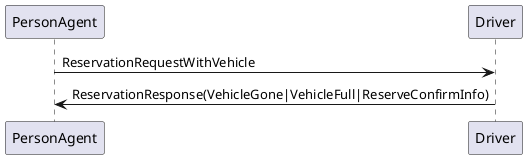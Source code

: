 @startuml
PersonAgent -> Driver: ReservationRequestWithVehicle
Driver -> PersonAgent: ReservationResponse(VehicleGone|VehicleFull|ReserveConfirmInfo)
@enduml